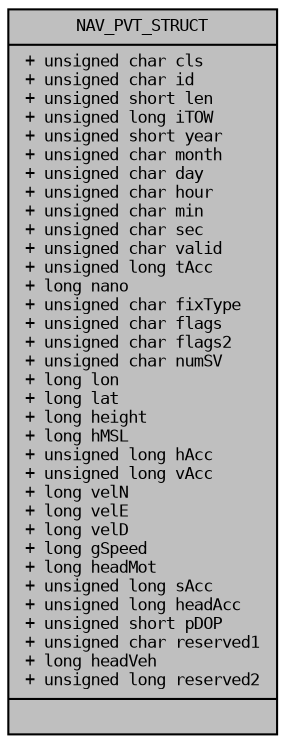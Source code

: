 digraph "NAV_PVT_STRUCT"
{
 // LATEX_PDF_SIZE
  bgcolor="transparent";
  edge [fontname="DejaVuSansMono",fontsize="8",labelfontname="DejaVuSansMono",labelfontsize="8"];
  node [fontname="DejaVuSansMono",fontsize="8",shape=record];
  Node1 [label="{NAV_PVT_STRUCT\n|+ unsigned char cls\l+ unsigned char id\l+ unsigned short len\l+ unsigned long iTOW\l+ unsigned short year\l+ unsigned char month\l+ unsigned char day\l+ unsigned char hour\l+ unsigned char min\l+ unsigned char sec\l+ unsigned char valid\l+ unsigned long tAcc\l+ long nano\l+ unsigned char fixType\l+ unsigned char flags\l+ unsigned char flags2\l+ unsigned char numSV\l+ long lon\l+ long lat\l+ long height\l+ long hMSL\l+ unsigned long hAcc\l+ unsigned long vAcc\l+ long velN\l+ long velE\l+ long velD\l+ long gSpeed\l+ long headMot\l+ unsigned long sAcc\l+ unsigned long headAcc\l+ unsigned short pDOP\l+ unsigned char reserved1\l+ long headVeh\l+ unsigned long reserved2\l|}",height=0.2,width=0.4,color="black", fillcolor="grey75", style="filled", fontcolor="black",tooltip=" "];
}
